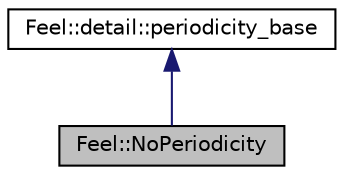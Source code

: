 digraph "Feel::NoPeriodicity"
{
 // LATEX_PDF_SIZE
  edge [fontname="Helvetica",fontsize="10",labelfontname="Helvetica",labelfontsize="10"];
  node [fontname="Helvetica",fontsize="10",shape=record];
  Node1 [label="Feel::NoPeriodicity",height=0.2,width=0.4,color="black", fillcolor="grey75", style="filled", fontcolor="black",tooltip="NoPeriodicity class holder."];
  Node2 -> Node1 [dir="back",color="midnightblue",fontsize="10",style="solid",fontname="Helvetica"];
  Node2 [label="Feel::detail::periodicity_base",height=0.2,width=0.4,color="black", fillcolor="white", style="filled",URL="$structFeel_1_1detail_1_1periodicity__base.html",tooltip=" "];
}
